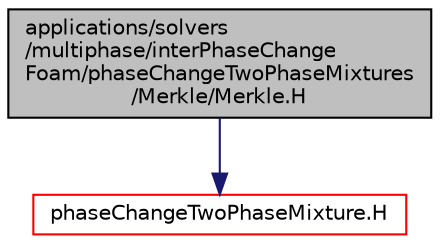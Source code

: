 digraph "applications/solvers/multiphase/interPhaseChangeFoam/phaseChangeTwoPhaseMixtures/Merkle/Merkle.H"
{
  bgcolor="transparent";
  edge [fontname="Helvetica",fontsize="10",labelfontname="Helvetica",labelfontsize="10"];
  node [fontname="Helvetica",fontsize="10",shape=record];
  Node1 [label="applications/solvers\l/multiphase/interPhaseChange\lFoam/phaseChangeTwoPhaseMixtures\l/Merkle/Merkle.H",height=0.2,width=0.4,color="black", fillcolor="grey75", style="filled", fontcolor="black"];
  Node1 -> Node2 [color="midnightblue",fontsize="10",style="solid",fontname="Helvetica"];
  Node2 [label="phaseChangeTwoPhaseMixture.H",height=0.2,width=0.4,color="red",URL="$a03327.html"];
}
